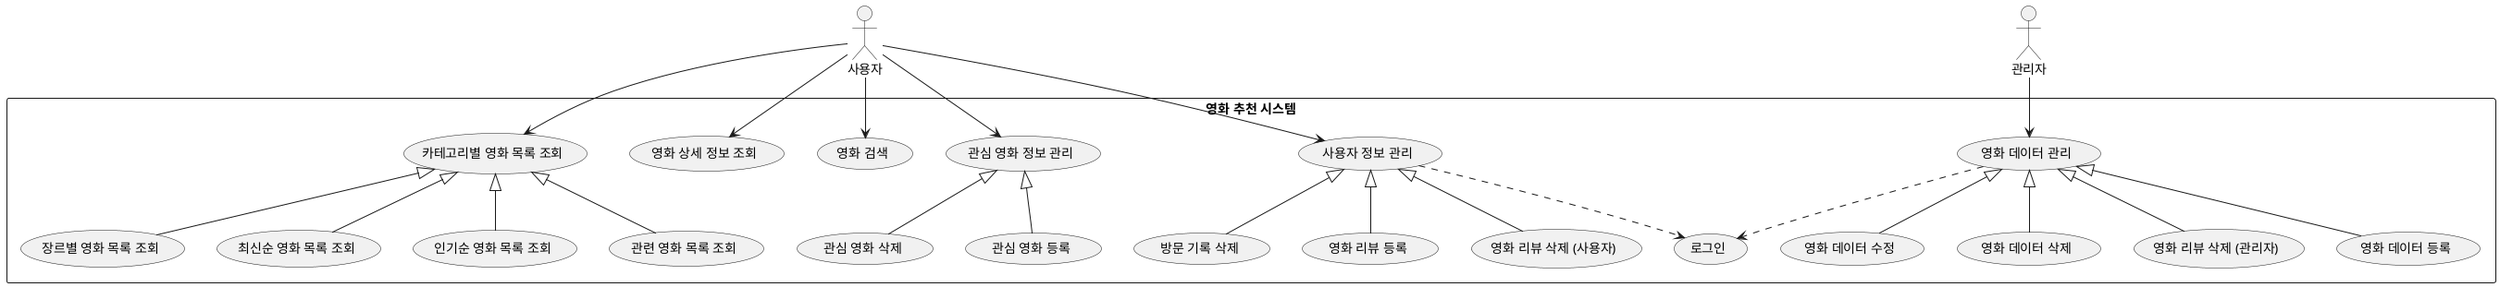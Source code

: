 @startuml

actor "사용자" as user
actor "관리자" as admin

rectangle "영화 추천 시스템" as MR {
    usecase "로그인" as UC01
    usecase "사용자 정보 관리" as UC02
    usecase "방문 기록 삭제" as UC03
    usecase "영화 리뷰 등록" as UC04
    usecase "영화 리뷰 삭제 (사용자)" as UC05
    usecase "관심 영화 정보 관리" as UC06
    usecase "관심 영화 등록" as UC07
    usecase "관심 영화 삭제" as UC08
    usecase "영화 검색" as UC09
    usecase "영화 상세 정보 조회" as UC10
    usecase "카테고리별 영화 목록 조회" as UC11
    usecase "관련 영화 목록 조회" as UC12
    usecase "장르별 영화 목록 조회" as UC13
    usecase "최신순 영화 목록 조회" as UC14
    usecase "인기순 영화 목록 조회" as UC15

    usecase "영화 데이터 관리" as UC16
    usecase "영화 리뷰 삭제 (관리자)" as UC17
    usecase "영화 데이터 등록" as UC18
    usecase "영화 데이터 수정" as UC19
    usecase "영화 데이터 삭제" as UC20
}

' 사용자와 연관된 유즈케이스
user --> UC02
UC02 ..> UC01
UC02 <|-- UC03
UC02 <|-- UC04
UC02 <|-- UC05
user --> UC06
UC06 <|-- UC07
UC06 <|-- UC08
user --> UC09
user --> UC10
user --> UC11
UC11 <|-- UC12
UC11 <|-- UC13
UC11 <|-- UC14
UC11 <|-- UC15

' 관리자와 연관된 유즈케이스
admin --> UC16
UC16 ..> UC01
UC16 <|-- UC17
UC16 <|-- UC18
UC16 <|-- UC19
UC16 <|-- UC20

@enduml
